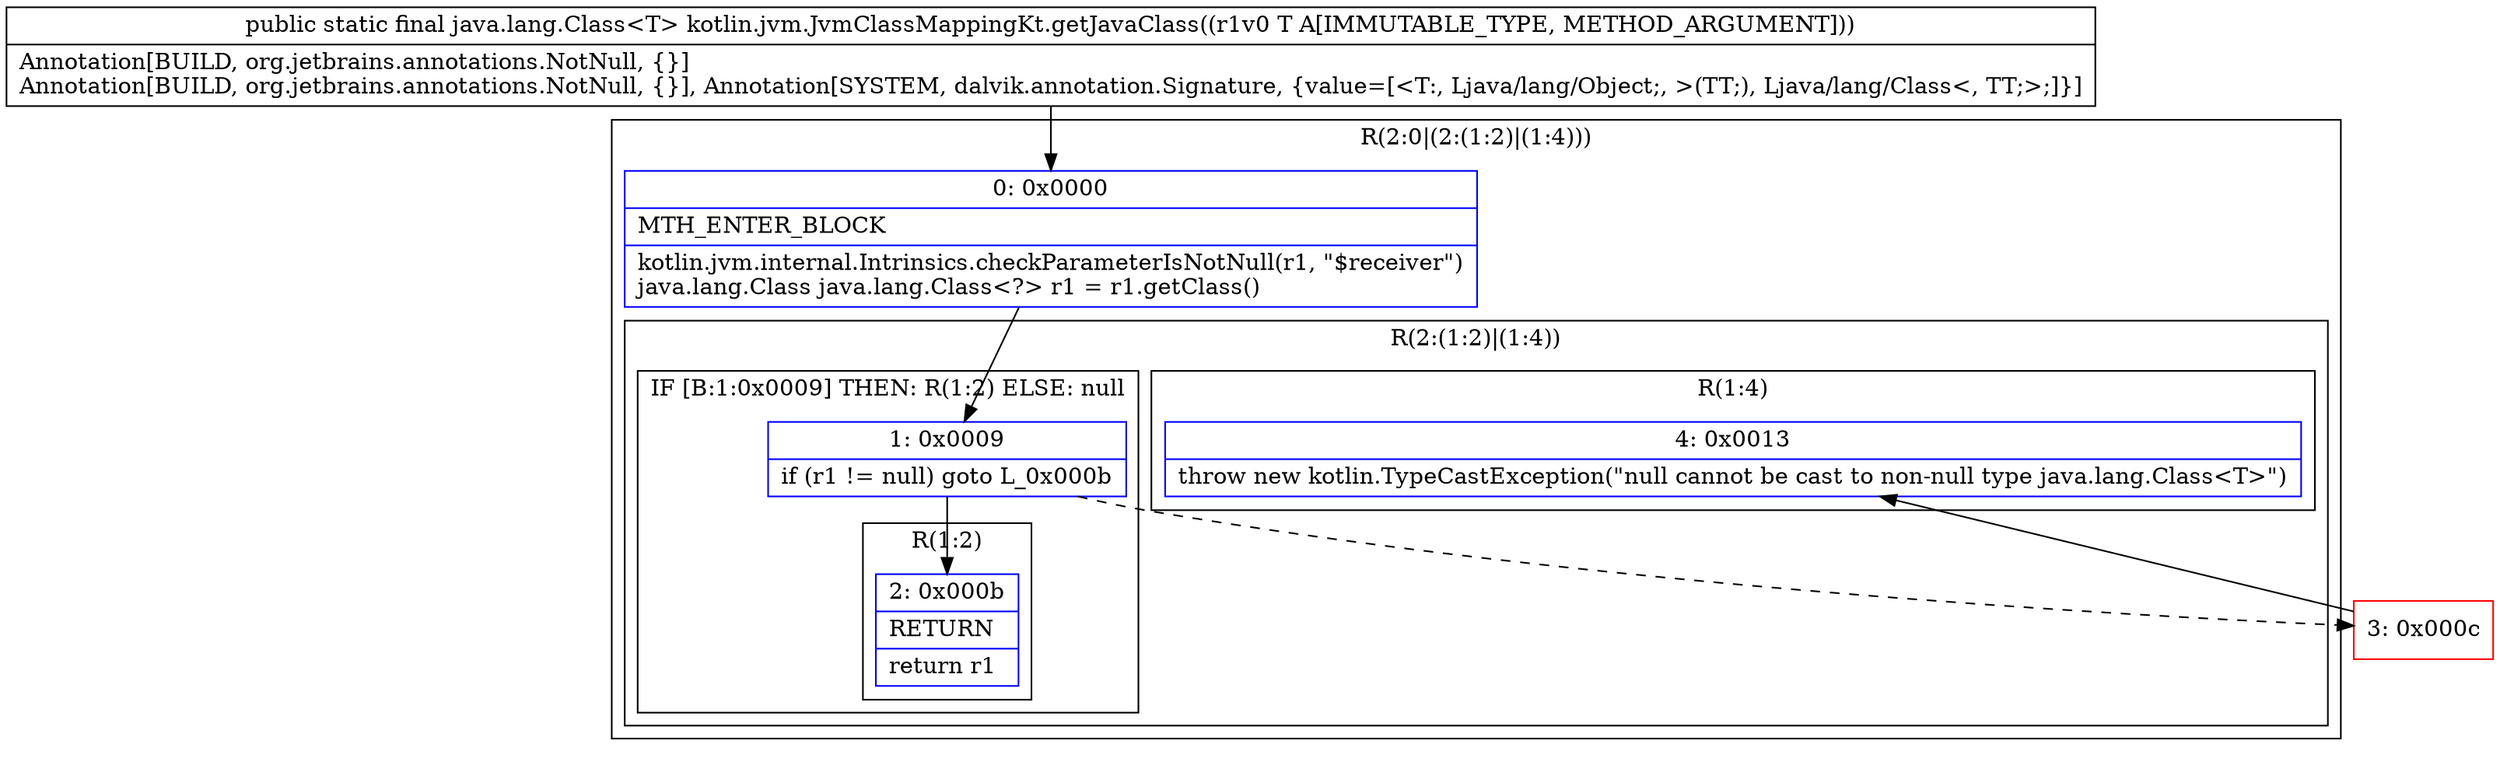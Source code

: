 digraph "CFG forkotlin.jvm.JvmClassMappingKt.getJavaClass(Ljava\/lang\/Object;)Ljava\/lang\/Class;" {
subgraph cluster_Region_1978937208 {
label = "R(2:0|(2:(1:2)|(1:4)))";
node [shape=record,color=blue];
Node_0 [shape=record,label="{0\:\ 0x0000|MTH_ENTER_BLOCK\l|kotlin.jvm.internal.Intrinsics.checkParameterIsNotNull(r1, \"$receiver\")\ljava.lang.Class java.lang.Class\<?\> r1 = r1.getClass()\l}"];
subgraph cluster_Region_148963694 {
label = "R(2:(1:2)|(1:4))";
node [shape=record,color=blue];
subgraph cluster_IfRegion_899163277 {
label = "IF [B:1:0x0009] THEN: R(1:2) ELSE: null";
node [shape=record,color=blue];
Node_1 [shape=record,label="{1\:\ 0x0009|if (r1 != null) goto L_0x000b\l}"];
subgraph cluster_Region_1541934603 {
label = "R(1:2)";
node [shape=record,color=blue];
Node_2 [shape=record,label="{2\:\ 0x000b|RETURN\l|return r1\l}"];
}
}
subgraph cluster_Region_347140935 {
label = "R(1:4)";
node [shape=record,color=blue];
Node_4 [shape=record,label="{4\:\ 0x0013|throw new kotlin.TypeCastException(\"null cannot be cast to non\-null type java.lang.Class\<T\>\")\l}"];
}
}
}
Node_3 [shape=record,color=red,label="{3\:\ 0x000c}"];
MethodNode[shape=record,label="{public static final java.lang.Class\<T\> kotlin.jvm.JvmClassMappingKt.getJavaClass((r1v0 T A[IMMUTABLE_TYPE, METHOD_ARGUMENT]))  | Annotation[BUILD, org.jetbrains.annotations.NotNull, \{\}]\lAnnotation[BUILD, org.jetbrains.annotations.NotNull, \{\}], Annotation[SYSTEM, dalvik.annotation.Signature, \{value=[\<T:, Ljava\/lang\/Object;, \>(TT;), Ljava\/lang\/Class\<, TT;\>;]\}]\l}"];
MethodNode -> Node_0;
Node_0 -> Node_1;
Node_1 -> Node_2;
Node_1 -> Node_3[style=dashed];
Node_3 -> Node_4;
}

